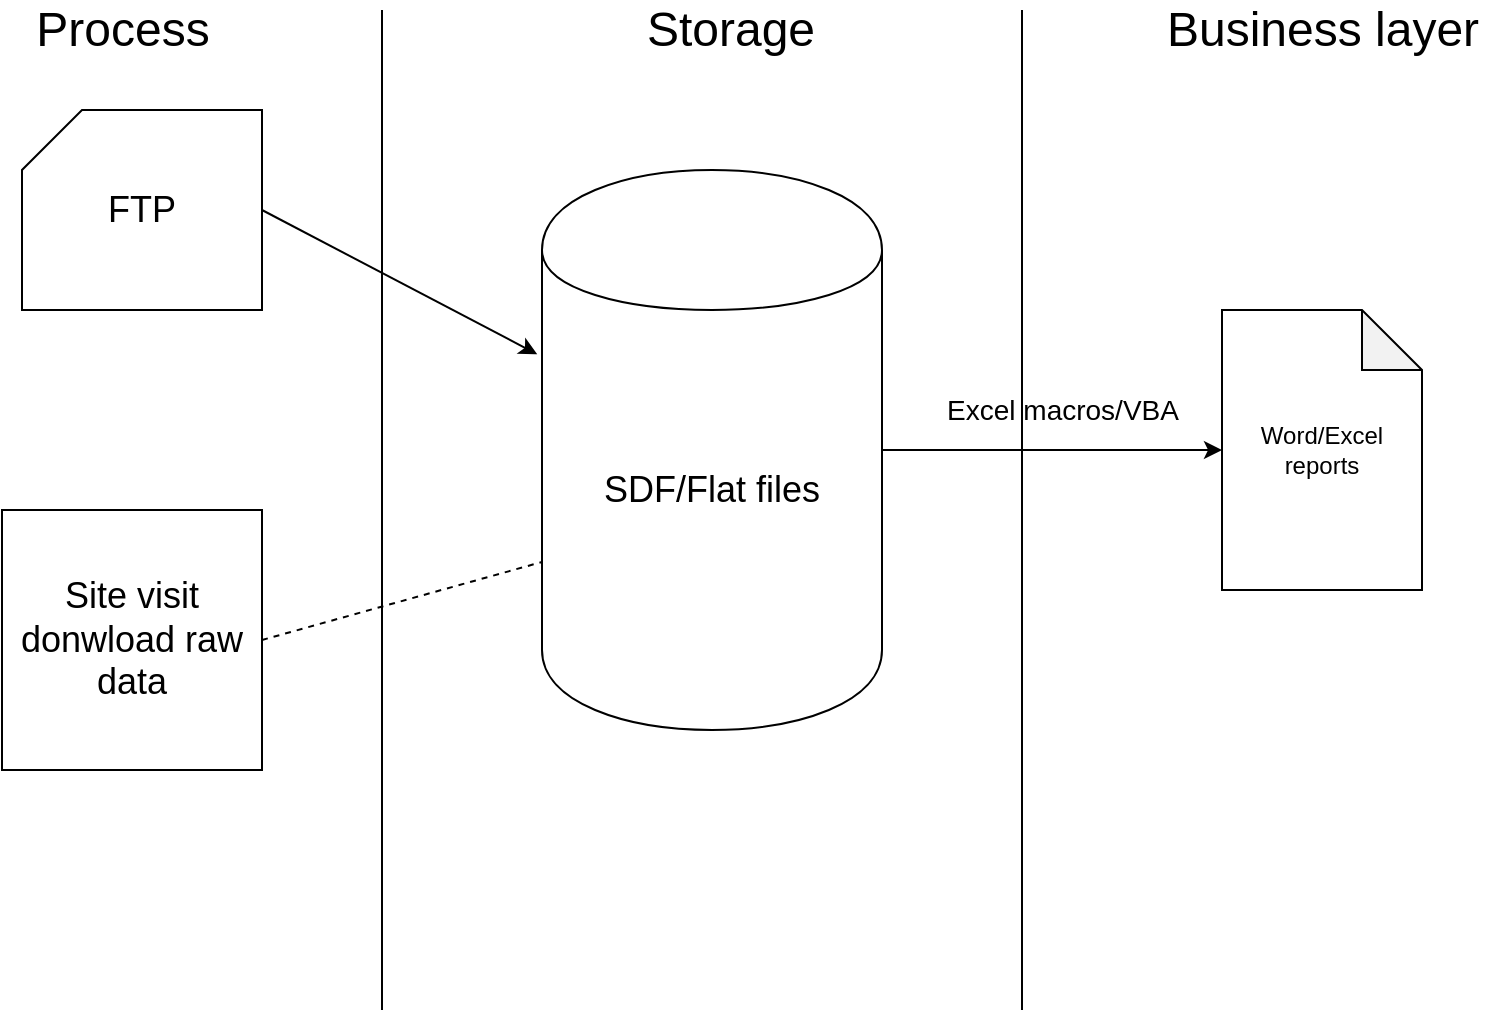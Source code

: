 <mxfile version="13.0.3" type="device"><diagram id="ohv1aMdd69XIMIY_h33-" name="Page-1"><mxGraphModel dx="1024" dy="584" grid="1" gridSize="10" guides="1" tooltips="1" connect="1" arrows="1" fold="1" page="1" pageScale="1" pageWidth="827" pageHeight="1169" math="0" shadow="0"><root><mxCell id="0"/><mxCell id="1" parent="0"/><mxCell id="1PIFVXhR3_TWZQ_xUUoZ-2" value="" style="endArrow=none;html=1;" edge="1" parent="1"><mxGeometry width="50" height="50" relative="1" as="geometry"><mxPoint x="560" y="540" as="sourcePoint"/><mxPoint x="560" y="40" as="targetPoint"/></mxGeometry></mxCell><mxCell id="1PIFVXhR3_TWZQ_xUUoZ-3" value="" style="endArrow=none;html=1;" edge="1" parent="1"><mxGeometry width="50" height="50" relative="1" as="geometry"><mxPoint x="240" y="540" as="sourcePoint"/><mxPoint x="240" y="40" as="targetPoint"/><Array as="points"><mxPoint x="240" y="280"/></Array></mxGeometry></mxCell><mxCell id="1PIFVXhR3_TWZQ_xUUoZ-5" value="&lt;span style=&quot;font-size: 24px&quot;&gt;Process&lt;/span&gt;" style="text;html=1;align=center;verticalAlign=middle;resizable=0;points=[];autosize=1;" vertex="1" parent="1"><mxGeometry x="60" y="40" width="100" height="20" as="geometry"/></mxCell><mxCell id="1PIFVXhR3_TWZQ_xUUoZ-6" value="&lt;font style=&quot;font-size: 24px&quot;&gt;Storage&lt;br&gt;&lt;/font&gt;" style="text;html=1;align=center;verticalAlign=middle;resizable=0;points=[];autosize=1;" vertex="1" parent="1"><mxGeometry x="364" y="40" width="100" height="20" as="geometry"/></mxCell><mxCell id="1PIFVXhR3_TWZQ_xUUoZ-7" value="&lt;font style=&quot;font-size: 24px&quot;&gt;Business layer&lt;br&gt;&lt;/font&gt;" style="text;html=1;align=center;verticalAlign=middle;resizable=0;points=[];autosize=1;" vertex="1" parent="1"><mxGeometry x="625" y="40" width="170" height="20" as="geometry"/></mxCell><mxCell id="1PIFVXhR3_TWZQ_xUUoZ-8" value="&lt;font style=&quot;font-size: 18px&quot;&gt;SDF/Flat files&lt;/font&gt;" style="shape=cylinder;whiteSpace=wrap;html=1;boundedLbl=1;backgroundOutline=1;" vertex="1" parent="1"><mxGeometry x="320" y="120" width="170" height="280" as="geometry"/></mxCell><mxCell id="1PIFVXhR3_TWZQ_xUUoZ-9" value="&lt;font style=&quot;font-size: 18px&quot;&gt;FTP&lt;/font&gt;" style="shape=card;whiteSpace=wrap;html=1;" vertex="1" parent="1"><mxGeometry x="60" y="90" width="120" height="100" as="geometry"/></mxCell><mxCell id="1PIFVXhR3_TWZQ_xUUoZ-10" value="&lt;font style=&quot;font-size: 18px&quot;&gt;Site visit donwload raw data&lt;/font&gt;" style="whiteSpace=wrap;html=1;aspect=fixed;" vertex="1" parent="1"><mxGeometry x="50" y="290" width="130" height="130" as="geometry"/></mxCell><mxCell id="1PIFVXhR3_TWZQ_xUUoZ-11" value="" style="endArrow=classic;html=1;exitX=1;exitY=0.5;exitDx=0;exitDy=0;exitPerimeter=0;entryX=-0.014;entryY=0.329;entryDx=0;entryDy=0;entryPerimeter=0;" edge="1" parent="1" source="1PIFVXhR3_TWZQ_xUUoZ-9" target="1PIFVXhR3_TWZQ_xUUoZ-8"><mxGeometry width="50" height="50" relative="1" as="geometry"><mxPoint x="390" y="330" as="sourcePoint"/><mxPoint x="440" y="280" as="targetPoint"/></mxGeometry></mxCell><mxCell id="1PIFVXhR3_TWZQ_xUUoZ-12" value="" style="endArrow=none;dashed=1;html=1;exitX=1;exitY=0.5;exitDx=0;exitDy=0;entryX=0;entryY=0.7;entryDx=0;entryDy=0;" edge="1" parent="1" source="1PIFVXhR3_TWZQ_xUUoZ-10" target="1PIFVXhR3_TWZQ_xUUoZ-8"><mxGeometry width="50" height="50" relative="1" as="geometry"><mxPoint x="390" y="330" as="sourcePoint"/><mxPoint x="440" y="280" as="targetPoint"/></mxGeometry></mxCell><mxCell id="1PIFVXhR3_TWZQ_xUUoZ-13" value="Word/Excel reports" style="shape=note;whiteSpace=wrap;html=1;backgroundOutline=1;darkOpacity=0.05;" vertex="1" parent="1"><mxGeometry x="660" y="190" width="100" height="140" as="geometry"/></mxCell><mxCell id="1PIFVXhR3_TWZQ_xUUoZ-17" value="" style="endArrow=classic;html=1;exitX=1;exitY=0.5;exitDx=0;exitDy=0;" edge="1" parent="1" source="1PIFVXhR3_TWZQ_xUUoZ-8" target="1PIFVXhR3_TWZQ_xUUoZ-13"><mxGeometry width="50" height="50" relative="1" as="geometry"><mxPoint x="390" y="330" as="sourcePoint"/><mxPoint x="440" y="280" as="targetPoint"/></mxGeometry></mxCell><mxCell id="1PIFVXhR3_TWZQ_xUUoZ-18" value="&lt;font style=&quot;font-size: 14px&quot;&gt;Excel macros/VBA&lt;/font&gt;" style="text;html=1;align=center;verticalAlign=middle;resizable=0;points=[];autosize=1;" vertex="1" parent="1"><mxGeometry x="515" y="230" width="130" height="20" as="geometry"/></mxCell></root></mxGraphModel></diagram></mxfile>